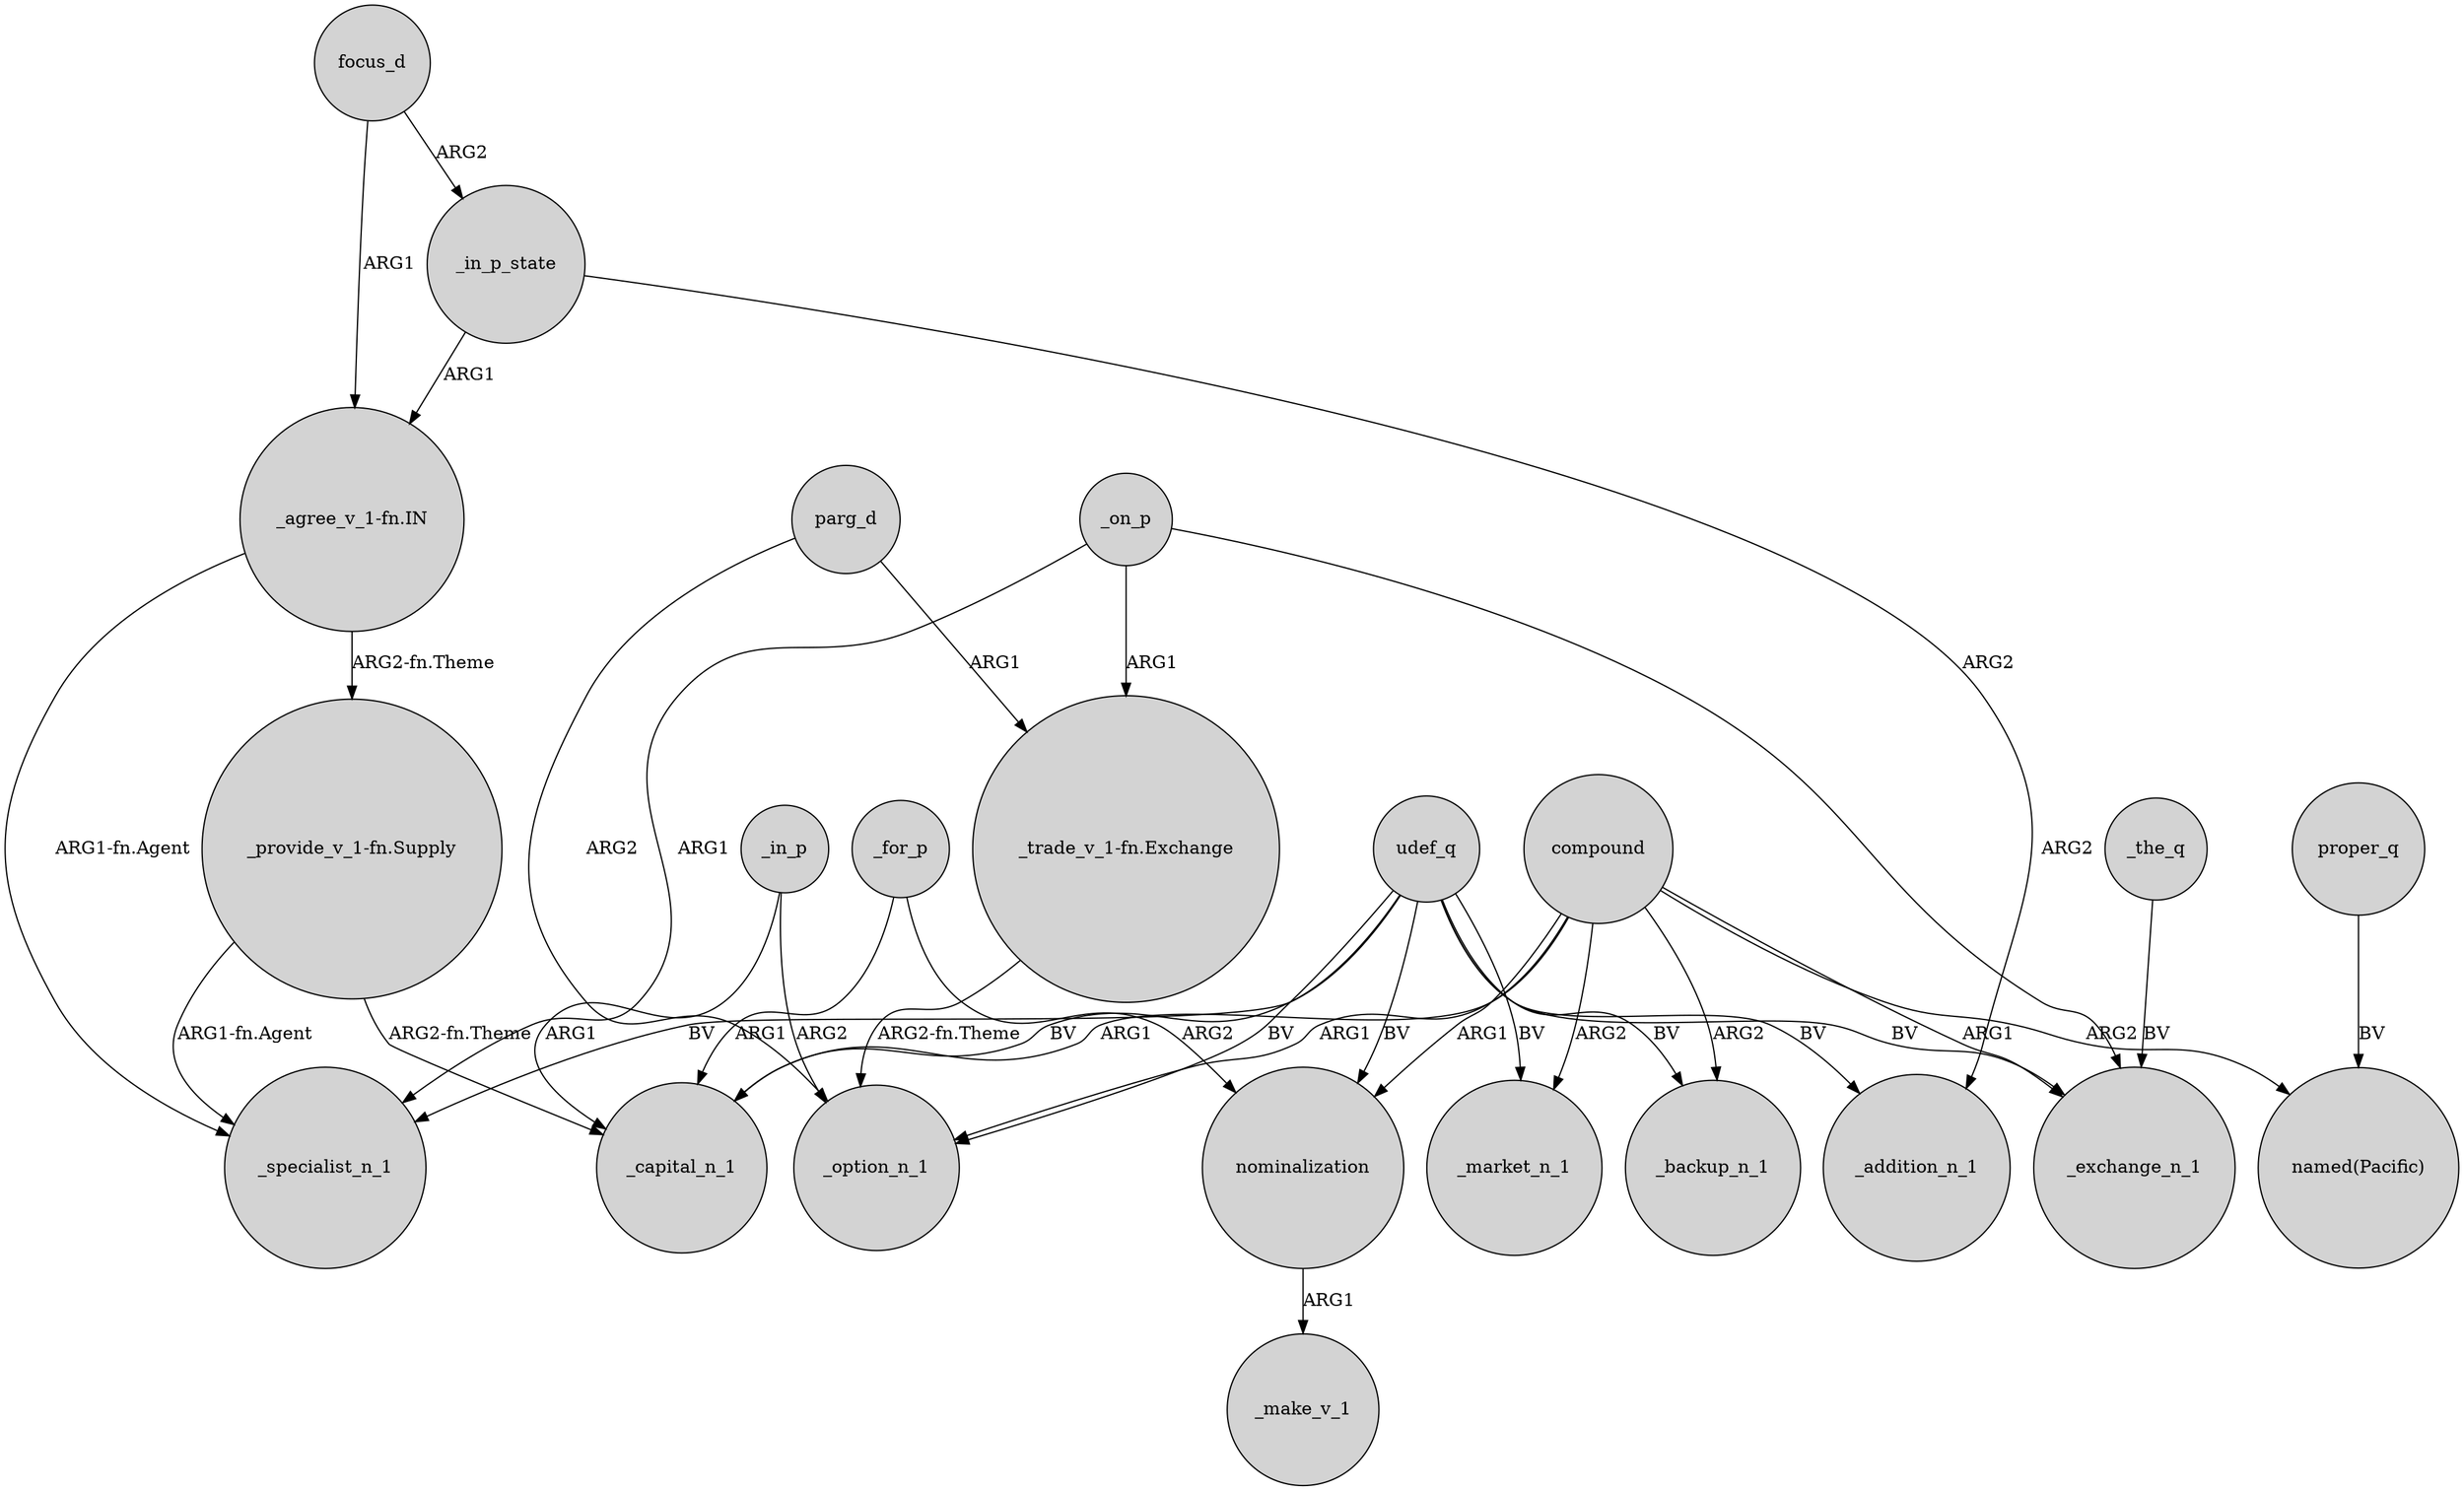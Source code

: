digraph {
	node [shape=circle style=filled]
	compound -> _market_n_1 [label=ARG2]
	udef_q -> _specialist_n_1 [label=BV]
	udef_q -> _option_n_1 [label=BV]
	_for_p -> _capital_n_1 [label=ARG1]
	parg_d -> "_trade_v_1-fn.Exchange" [label=ARG1]
	"_provide_v_1-fn.Supply" -> _capital_n_1 [label="ARG2-fn.Theme"]
	focus_d -> _in_p_state [label=ARG2]
	_for_p -> nominalization [label=ARG2]
	compound -> "named(Pacific)" [label=ARG2]
	_in_p_state -> "_agree_v_1-fn.IN" [label=ARG1]
	parg_d -> _option_n_1 [label=ARG2]
	_on_p -> _specialist_n_1 [label=ARG1]
	udef_q -> _market_n_1 [label=BV]
	nominalization -> _make_v_1 [label=ARG1]
	compound -> _option_n_1 [label=ARG1]
	"_trade_v_1-fn.Exchange" -> _option_n_1 [label="ARG2-fn.Theme"]
	compound -> _backup_n_1 [label=ARG2]
	_on_p -> "_trade_v_1-fn.Exchange" [label=ARG1]
	compound -> _exchange_n_1 [label=ARG1]
	_in_p -> _capital_n_1 [label=ARG1]
	"_provide_v_1-fn.Supply" -> _specialist_n_1 [label="ARG1-fn.Agent"]
	compound -> _capital_n_1 [label=ARG1]
	"_agree_v_1-fn.IN" -> _specialist_n_1 [label="ARG1-fn.Agent"]
	udef_q -> nominalization [label=BV]
	"_agree_v_1-fn.IN" -> "_provide_v_1-fn.Supply" [label="ARG2-fn.Theme"]
	_in_p_state -> _addition_n_1 [label=ARG2]
	_the_q -> _exchange_n_1 [label=BV]
	_on_p -> _exchange_n_1 [label=ARG2]
	udef_q -> _backup_n_1 [label=BV]
	_in_p -> _option_n_1 [label=ARG2]
	udef_q -> _exchange_n_1 [label=BV]
	focus_d -> "_agree_v_1-fn.IN" [label=ARG1]
	compound -> nominalization [label=ARG1]
	proper_q -> "named(Pacific)" [label=BV]
	udef_q -> _addition_n_1 [label=BV]
	udef_q -> _capital_n_1 [label=BV]
}
